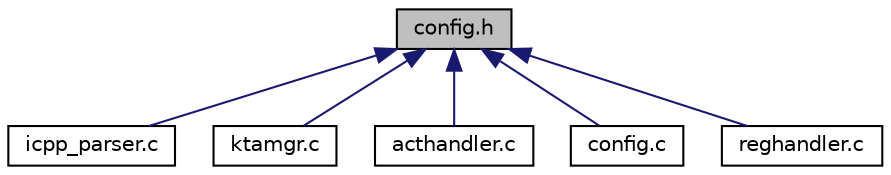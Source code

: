digraph "config.h"
{
 // LATEX_PDF_SIZE
  edge [fontname="Helvetica",fontsize="10",labelfontname="Helvetica",labelfontsize="10"];
  node [fontname="Helvetica",fontsize="10",shape=record];
  Node1 [label="config.h",height=0.2,width=0.4,color="black", fillcolor="grey75", style="filled", fontcolor="black",tooltip="keySTREAM Trusted Agent - Device configuration module."];
  Node1 -> Node2 [dir="back",color="midnightblue",fontsize="10",style="solid",fontname="Helvetica"];
  Node2 [label="icpp_parser.c",height=0.2,width=0.4,color="black", fillcolor="white", style="filled",URL="$icpp__parser_8c.html",tooltip="keySTREAM Trusted Agent - icpp parser."];
  Node1 -> Node3 [dir="back",color="midnightblue",fontsize="10",style="solid",fontname="Helvetica"];
  Node3 [label="ktamgr.c",height=0.2,width=0.4,color="black", fillcolor="white", style="filled",URL="$ktamgr_8c.html",tooltip="keySTREAM Trusted Agent manager."];
  Node1 -> Node4 [dir="back",color="midnightblue",fontsize="10",style="solid",fontname="Helvetica"];
  Node4 [label="acthandler.c",height=0.2,width=0.4,color="black", fillcolor="white", style="filled",URL="$acthandler_8c.html",tooltip="keySTREAM Trusted Agent - Activation handler."];
  Node1 -> Node5 [dir="back",color="midnightblue",fontsize="10",style="solid",fontname="Helvetica"];
  Node5 [label="config.c",height=0.2,width=0.4,color="black", fillcolor="white", style="filled",URL="$config_8c.html",tooltip="keySTREAM Trusted Agent - Device configuration module."];
  Node1 -> Node6 [dir="back",color="midnightblue",fontsize="10",style="solid",fontname="Helvetica"];
  Node6 [label="reghandler.c",height=0.2,width=0.4,color="black", fillcolor="white", style="filled",URL="$reghandler_8c.html",tooltip="keySTREAM Trusted Agent - Registration module"];
}
